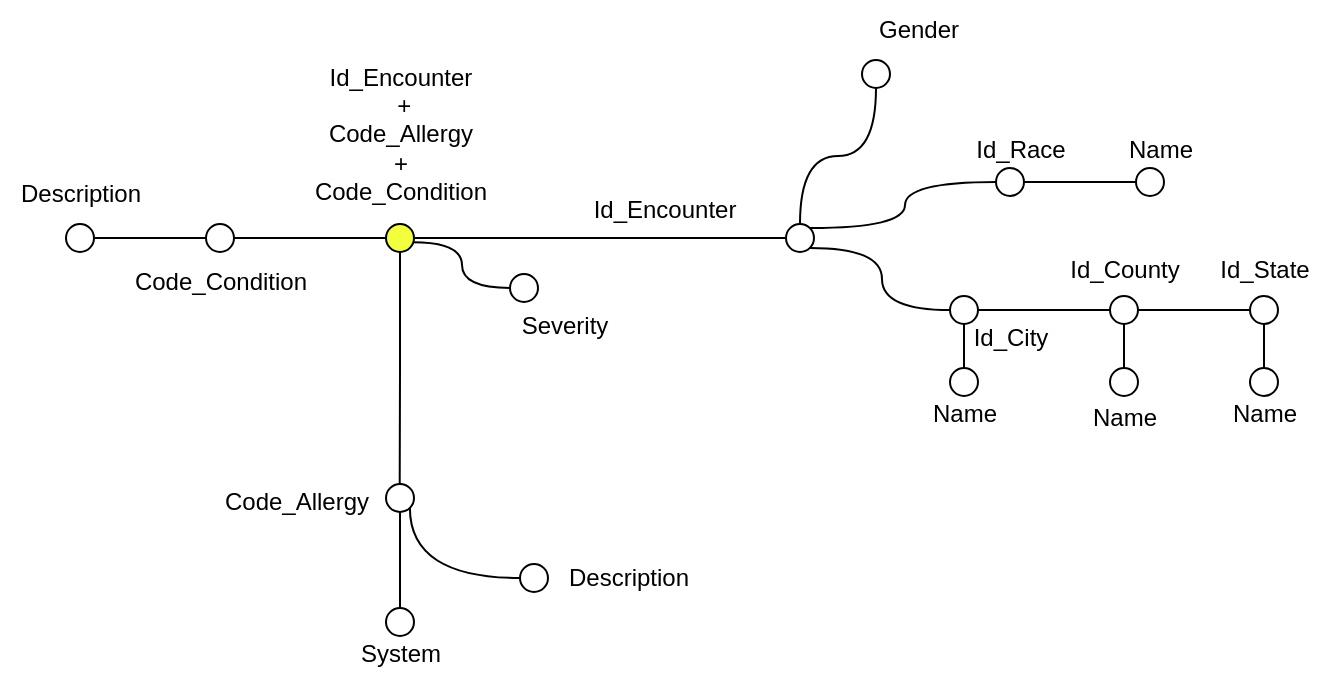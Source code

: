 <mxfile version="27.0.6">
  <diagram name="Pagina-1" id="MjmD_IaXs9w0uJnYDUd2">
    <mxGraphModel dx="1051" dy="716" grid="1" gridSize="10" guides="1" tooltips="1" connect="1" arrows="1" fold="1" page="1" pageScale="1" pageWidth="827" pageHeight="1169" math="0" shadow="0">
      <root>
        <mxCell id="0" />
        <mxCell id="1" parent="0" />
        <mxCell id="s2-n0YiJnFiH6ckJNYav-1" value="" style="edgeStyle=orthogonalEdgeStyle;rounded=0;orthogonalLoop=1;jettySize=auto;html=1;endArrow=none;startFill=0;" edge="1" parent="1" source="s2-n0YiJnFiH6ckJNYav-3" target="s2-n0YiJnFiH6ckJNYav-10">
          <mxGeometry relative="1" as="geometry" />
        </mxCell>
        <mxCell id="s2-n0YiJnFiH6ckJNYav-2" style="edgeStyle=orthogonalEdgeStyle;rounded=0;orthogonalLoop=1;jettySize=auto;html=1;exitX=0.968;exitY=0.648;exitDx=0;exitDy=0;entryX=0;entryY=0.5;entryDx=0;entryDy=0;exitPerimeter=0;endArrow=none;startFill=0;curved=1;" edge="1" parent="1" source="s2-n0YiJnFiH6ckJNYav-3" target="s2-n0YiJnFiH6ckJNYav-189">
          <mxGeometry relative="1" as="geometry" />
        </mxCell>
        <mxCell id="s2-n0YiJnFiH6ckJNYav-3" value="" style="ellipse;whiteSpace=wrap;html=1;aspect=fixed;fillColor=#F2FF3D;" vertex="1" parent="1">
          <mxGeometry x="293" y="842" width="14" height="14" as="geometry" />
        </mxCell>
        <mxCell id="s2-n0YiJnFiH6ckJNYav-4" value="Id_Encounter&lt;div&gt;&amp;nbsp;+&lt;div&gt;Code_Allergy&lt;/div&gt;&lt;div&gt;&lt;span style=&quot;background-color: transparent; color: light-dark(rgb(0, 0, 0), rgb(255, 255, 255));&quot;&gt;+&lt;/span&gt;&lt;/div&gt;&lt;div&gt;Code_Condition&lt;/div&gt;&lt;/div&gt;" style="text;html=1;align=center;verticalAlign=middle;resizable=0;points=[];autosize=1;strokeColor=none;fillColor=none;" vertex="1" parent="1">
          <mxGeometry x="245" y="752" width="110" height="90" as="geometry" />
        </mxCell>
        <mxCell id="s2-n0YiJnFiH6ckJNYav-218" style="edgeStyle=orthogonalEdgeStyle;rounded=0;orthogonalLoop=1;jettySize=auto;html=1;exitX=1;exitY=0;exitDx=0;exitDy=0;entryX=0;entryY=0.5;entryDx=0;entryDy=0;curved=1;endArrow=none;startFill=0;" edge="1" parent="1" source="s2-n0YiJnFiH6ckJNYav-10" target="s2-n0YiJnFiH6ckJNYav-180">
          <mxGeometry relative="1" as="geometry" />
        </mxCell>
        <mxCell id="s2-n0YiJnFiH6ckJNYav-219" style="edgeStyle=orthogonalEdgeStyle;rounded=0;orthogonalLoop=1;jettySize=auto;html=1;exitX=0.5;exitY=0;exitDx=0;exitDy=0;entryX=0.5;entryY=1;entryDx=0;entryDy=0;curved=1;endArrow=none;startFill=0;" edge="1" parent="1" source="s2-n0YiJnFiH6ckJNYav-10" target="s2-n0YiJnFiH6ckJNYav-137">
          <mxGeometry relative="1" as="geometry" />
        </mxCell>
        <mxCell id="s2-n0YiJnFiH6ckJNYav-10" value="" style="ellipse;whiteSpace=wrap;html=1;aspect=fixed;fillColor=#FFFFFF;" vertex="1" parent="1">
          <mxGeometry x="493" y="842" width="14" height="14" as="geometry" />
        </mxCell>
        <mxCell id="s2-n0YiJnFiH6ckJNYav-17" style="edgeStyle=orthogonalEdgeStyle;rounded=0;orthogonalLoop=1;jettySize=auto;html=1;exitX=1;exitY=0.5;exitDx=0;exitDy=0;entryX=0;entryY=0.5;entryDx=0;entryDy=0;endArrow=none;startFill=0;" edge="1" parent="1" source="s2-n0YiJnFiH6ckJNYav-18" target="s2-n0YiJnFiH6ckJNYav-3">
          <mxGeometry relative="1" as="geometry" />
        </mxCell>
        <mxCell id="s2-n0YiJnFiH6ckJNYav-18" value="" style="ellipse;whiteSpace=wrap;html=1;aspect=fixed;fillColor=#FFFFFF;" vertex="1" parent="1">
          <mxGeometry x="203" y="842" width="14" height="14" as="geometry" />
        </mxCell>
        <mxCell id="s2-n0YiJnFiH6ckJNYav-19" style="edgeStyle=orthogonalEdgeStyle;rounded=0;orthogonalLoop=1;jettySize=auto;html=1;exitX=0.5;exitY=1;exitDx=0;exitDy=0;entryX=0.5;entryY=0;entryDx=0;entryDy=0;endArrow=none;startFill=0;" edge="1" parent="1" source="s2-n0YiJnFiH6ckJNYav-21" target="s2-n0YiJnFiH6ckJNYav-198">
          <mxGeometry relative="1" as="geometry" />
        </mxCell>
        <mxCell id="s2-n0YiJnFiH6ckJNYav-21" value="" style="ellipse;whiteSpace=wrap;html=1;aspect=fixed;fillColor=#FFFFFF;" vertex="1" parent="1">
          <mxGeometry x="293" y="972" width="14" height="14" as="geometry" />
        </mxCell>
        <mxCell id="s2-n0YiJnFiH6ckJNYav-22" style="edgeStyle=orthogonalEdgeStyle;rounded=0;orthogonalLoop=1;jettySize=auto;html=1;exitX=0.5;exitY=1;exitDx=0;exitDy=0;entryX=0.496;entryY=-0.153;entryDx=0;entryDy=0;entryPerimeter=0;endArrow=none;startFill=0;" edge="1" parent="1" source="s2-n0YiJnFiH6ckJNYav-3">
          <mxGeometry relative="1" as="geometry">
            <mxPoint x="299.91" y="858.07" as="sourcePoint" />
            <mxPoint x="299.854" y="971.928" as="targetPoint" />
          </mxGeometry>
        </mxCell>
        <mxCell id="s2-n0YiJnFiH6ckJNYav-23" value="Code_Allergy" style="text;html=1;align=center;verticalAlign=middle;resizable=0;points=[];autosize=1;strokeColor=none;fillColor=none;" vertex="1" parent="1">
          <mxGeometry x="198" y="966" width="100" height="30" as="geometry" />
        </mxCell>
        <mxCell id="s2-n0YiJnFiH6ckJNYav-24" style="edgeStyle=orthogonalEdgeStyle;rounded=0;orthogonalLoop=1;jettySize=auto;html=1;exitX=0;exitY=0.5;exitDx=0;exitDy=0;entryX=1;entryY=1;entryDx=0;entryDy=0;endArrow=none;startFill=0;curved=1;" edge="1" parent="1" source="s2-n0YiJnFiH6ckJNYav-25" target="s2-n0YiJnFiH6ckJNYav-21">
          <mxGeometry relative="1" as="geometry" />
        </mxCell>
        <mxCell id="s2-n0YiJnFiH6ckJNYav-25" value="" style="ellipse;whiteSpace=wrap;html=1;aspect=fixed;fillColor=#FFFFFF;" vertex="1" parent="1">
          <mxGeometry x="360" y="1012" width="14" height="14" as="geometry" />
        </mxCell>
        <mxCell id="s2-n0YiJnFiH6ckJNYav-26" value="Description" style="text;html=1;align=center;verticalAlign=middle;resizable=0;points=[];autosize=1;strokeColor=none;fillColor=none;" vertex="1" parent="1">
          <mxGeometry x="374" y="1004" width="80" height="30" as="geometry" />
        </mxCell>
        <mxCell id="s2-n0YiJnFiH6ckJNYav-27" value="Code_Condition" style="text;html=1;align=center;verticalAlign=middle;resizable=0;points=[];autosize=1;strokeColor=none;fillColor=none;" vertex="1" parent="1">
          <mxGeometry x="155" y="856" width="110" height="30" as="geometry" />
        </mxCell>
        <mxCell id="s2-n0YiJnFiH6ckJNYav-28" style="edgeStyle=orthogonalEdgeStyle;rounded=0;orthogonalLoop=1;jettySize=auto;html=1;entryX=0;entryY=0.5;entryDx=0;entryDy=0;endArrow=none;startFill=0;" edge="1" parent="1" source="s2-n0YiJnFiH6ckJNYav-29" target="s2-n0YiJnFiH6ckJNYav-18">
          <mxGeometry relative="1" as="geometry" />
        </mxCell>
        <mxCell id="s2-n0YiJnFiH6ckJNYav-29" value="" style="ellipse;whiteSpace=wrap;html=1;aspect=fixed;fillColor=#FFFFFF;" vertex="1" parent="1">
          <mxGeometry x="133" y="842" width="14" height="14" as="geometry" />
        </mxCell>
        <mxCell id="s2-n0YiJnFiH6ckJNYav-30" value="Description" style="text;html=1;align=center;verticalAlign=middle;resizable=0;points=[];autosize=1;strokeColor=none;fillColor=none;" vertex="1" parent="1">
          <mxGeometry x="100" y="812" width="80" height="30" as="geometry" />
        </mxCell>
        <mxCell id="s2-n0YiJnFiH6ckJNYav-31" value="Id_Encounter" style="text;html=1;align=center;verticalAlign=middle;resizable=0;points=[];autosize=1;strokeColor=none;fillColor=none;" vertex="1" parent="1">
          <mxGeometry x="387" y="820" width="90" height="30" as="geometry" />
        </mxCell>
        <mxCell id="s2-n0YiJnFiH6ckJNYav-63" style="edgeStyle=orthogonalEdgeStyle;rounded=0;orthogonalLoop=1;jettySize=auto;html=1;exitX=1;exitY=0.5;exitDx=0;exitDy=0;entryX=0;entryY=0.5;entryDx=0;entryDy=0;endArrow=none;startFill=0;" edge="1" parent="1" source="s2-n0YiJnFiH6ckJNYav-64" target="s2-n0YiJnFiH6ckJNYav-88">
          <mxGeometry relative="1" as="geometry" />
        </mxCell>
        <mxCell id="s2-n0YiJnFiH6ckJNYav-64" value="" style="ellipse;whiteSpace=wrap;html=1;aspect=fixed;fillColor=#FFFFFF;" vertex="1" parent="1">
          <mxGeometry x="575" y="878" width="14" height="14" as="geometry" />
        </mxCell>
        <mxCell id="s2-n0YiJnFiH6ckJNYav-82" value="Id_City" style="text;html=1;align=center;verticalAlign=middle;resizable=0;points=[];autosize=1;strokeColor=none;fillColor=none;" vertex="1" parent="1">
          <mxGeometry x="575" y="884" width="60" height="30" as="geometry" />
        </mxCell>
        <mxCell id="s2-n0YiJnFiH6ckJNYav-83" style="edgeStyle=orthogonalEdgeStyle;rounded=0;orthogonalLoop=1;jettySize=auto;html=1;entryX=0.5;entryY=1;entryDx=0;entryDy=0;endArrow=none;startFill=0;" edge="1" parent="1" source="s2-n0YiJnFiH6ckJNYav-84" target="s2-n0YiJnFiH6ckJNYav-64">
          <mxGeometry relative="1" as="geometry" />
        </mxCell>
        <mxCell id="s2-n0YiJnFiH6ckJNYav-84" value="" style="ellipse;whiteSpace=wrap;html=1;aspect=fixed;fillColor=#FFFFFF;" vertex="1" parent="1">
          <mxGeometry x="575" y="914" width="14" height="14" as="geometry" />
        </mxCell>
        <mxCell id="s2-n0YiJnFiH6ckJNYav-85" value="Name" style="text;html=1;align=center;verticalAlign=middle;resizable=0;points=[];autosize=1;strokeColor=none;fillColor=none;" vertex="1" parent="1">
          <mxGeometry x="552" y="922" width="60" height="30" as="geometry" />
        </mxCell>
        <mxCell id="s2-n0YiJnFiH6ckJNYav-86" style="edgeStyle=orthogonalEdgeStyle;rounded=0;orthogonalLoop=1;jettySize=auto;html=1;exitX=0.5;exitY=1;exitDx=0;exitDy=0;entryX=0.5;entryY=0;entryDx=0;entryDy=0;endArrow=none;startFill=0;" edge="1" parent="1" source="s2-n0YiJnFiH6ckJNYav-88" target="s2-n0YiJnFiH6ckJNYav-90">
          <mxGeometry relative="1" as="geometry" />
        </mxCell>
        <mxCell id="s2-n0YiJnFiH6ckJNYav-87" style="edgeStyle=orthogonalEdgeStyle;rounded=0;orthogonalLoop=1;jettySize=auto;html=1;exitX=1;exitY=0.5;exitDx=0;exitDy=0;entryX=0;entryY=0.5;entryDx=0;entryDy=0;endArrow=none;startFill=0;" edge="1" parent="1" source="s2-n0YiJnFiH6ckJNYav-88" target="s2-n0YiJnFiH6ckJNYav-93">
          <mxGeometry relative="1" as="geometry" />
        </mxCell>
        <mxCell id="s2-n0YiJnFiH6ckJNYav-88" value="" style="ellipse;whiteSpace=wrap;html=1;aspect=fixed;fillColor=#FFFFFF;" vertex="1" parent="1">
          <mxGeometry x="655" y="878" width="14" height="14" as="geometry" />
        </mxCell>
        <mxCell id="s2-n0YiJnFiH6ckJNYav-89" value="Id_County" style="text;html=1;align=center;verticalAlign=middle;resizable=0;points=[];autosize=1;strokeColor=none;fillColor=none;" vertex="1" parent="1">
          <mxGeometry x="622" y="850" width="80" height="30" as="geometry" />
        </mxCell>
        <mxCell id="s2-n0YiJnFiH6ckJNYav-90" value="" style="ellipse;whiteSpace=wrap;html=1;aspect=fixed;fillColor=#FFFFFF;" vertex="1" parent="1">
          <mxGeometry x="655" y="914" width="14" height="14" as="geometry" />
        </mxCell>
        <mxCell id="s2-n0YiJnFiH6ckJNYav-91" value="Name" style="text;html=1;align=center;verticalAlign=middle;resizable=0;points=[];autosize=1;strokeColor=none;fillColor=none;" vertex="1" parent="1">
          <mxGeometry x="632" y="924" width="60" height="30" as="geometry" />
        </mxCell>
        <mxCell id="s2-n0YiJnFiH6ckJNYav-92" style="edgeStyle=orthogonalEdgeStyle;rounded=0;orthogonalLoop=1;jettySize=auto;html=1;exitX=0.5;exitY=1;exitDx=0;exitDy=0;entryX=0.5;entryY=0;entryDx=0;entryDy=0;endArrow=none;startFill=0;" edge="1" parent="1" source="s2-n0YiJnFiH6ckJNYav-93" target="s2-n0YiJnFiH6ckJNYav-95">
          <mxGeometry relative="1" as="geometry" />
        </mxCell>
        <mxCell id="s2-n0YiJnFiH6ckJNYav-93" value="" style="ellipse;whiteSpace=wrap;html=1;aspect=fixed;fillColor=#FFFFFF;" vertex="1" parent="1">
          <mxGeometry x="725" y="878" width="14" height="14" as="geometry" />
        </mxCell>
        <mxCell id="s2-n0YiJnFiH6ckJNYav-94" value="Id_State" style="text;html=1;align=center;verticalAlign=middle;resizable=0;points=[];autosize=1;strokeColor=none;fillColor=none;" vertex="1" parent="1">
          <mxGeometry x="697" y="850" width="70" height="30" as="geometry" />
        </mxCell>
        <mxCell id="s2-n0YiJnFiH6ckJNYav-95" value="" style="ellipse;whiteSpace=wrap;html=1;aspect=fixed;fillColor=#FFFFFF;" vertex="1" parent="1">
          <mxGeometry x="725" y="914" width="14" height="14" as="geometry" />
        </mxCell>
        <mxCell id="s2-n0YiJnFiH6ckJNYav-96" value="Name" style="text;html=1;align=center;verticalAlign=middle;resizable=0;points=[];autosize=1;strokeColor=none;fillColor=none;" vertex="1" parent="1">
          <mxGeometry x="702" y="922" width="60" height="30" as="geometry" />
        </mxCell>
        <mxCell id="s2-n0YiJnFiH6ckJNYav-137" value="" style="ellipse;whiteSpace=wrap;html=1;aspect=fixed;fillColor=#FFFFFF;" vertex="1" parent="1">
          <mxGeometry x="531" y="760" width="14" height="14" as="geometry" />
        </mxCell>
        <mxCell id="s2-n0YiJnFiH6ckJNYav-140" value="Gender" style="text;html=1;align=center;verticalAlign=middle;resizable=0;points=[];autosize=1;strokeColor=none;fillColor=none;" vertex="1" parent="1">
          <mxGeometry x="529" y="730" width="60" height="30" as="geometry" />
        </mxCell>
        <mxCell id="s2-n0YiJnFiH6ckJNYav-179" style="edgeStyle=orthogonalEdgeStyle;rounded=0;orthogonalLoop=1;jettySize=auto;html=1;exitX=1;exitY=0.5;exitDx=0;exitDy=0;entryX=0;entryY=0.5;entryDx=0;entryDy=0;endArrow=none;startFill=0;" edge="1" parent="1" source="s2-n0YiJnFiH6ckJNYav-180" target="s2-n0YiJnFiH6ckJNYav-181">
          <mxGeometry relative="1" as="geometry" />
        </mxCell>
        <mxCell id="s2-n0YiJnFiH6ckJNYav-180" value="" style="ellipse;whiteSpace=wrap;html=1;aspect=fixed;fillColor=#FFFFFF;" vertex="1" parent="1">
          <mxGeometry x="598" y="814" width="14" height="14" as="geometry" />
        </mxCell>
        <mxCell id="s2-n0YiJnFiH6ckJNYav-181" value="" style="ellipse;whiteSpace=wrap;html=1;aspect=fixed;fillColor=#FFFFFF;" vertex="1" parent="1">
          <mxGeometry x="668" y="814" width="14" height="14" as="geometry" />
        </mxCell>
        <mxCell id="s2-n0YiJnFiH6ckJNYav-185" value="Id_Race" style="text;html=1;align=center;verticalAlign=middle;resizable=0;points=[];autosize=1;strokeColor=none;fillColor=none;" vertex="1" parent="1">
          <mxGeometry x="575" y="790" width="70" height="30" as="geometry" />
        </mxCell>
        <mxCell id="s2-n0YiJnFiH6ckJNYav-186" value="Name" style="text;html=1;align=center;verticalAlign=middle;resizable=0;points=[];autosize=1;strokeColor=none;fillColor=none;" vertex="1" parent="1">
          <mxGeometry x="650" y="790" width="60" height="30" as="geometry" />
        </mxCell>
        <mxCell id="s2-n0YiJnFiH6ckJNYav-189" value="" style="ellipse;whiteSpace=wrap;html=1;aspect=fixed;fillColor=#FFFFFF;" vertex="1" parent="1">
          <mxGeometry x="355" y="867" width="14" height="14" as="geometry" />
        </mxCell>
        <mxCell id="s2-n0YiJnFiH6ckJNYav-190" value="Severity" style="text;html=1;align=center;verticalAlign=middle;resizable=0;points=[];autosize=1;strokeColor=none;fillColor=none;" vertex="1" parent="1">
          <mxGeometry x="347" y="878" width="70" height="30" as="geometry" />
        </mxCell>
        <mxCell id="s2-n0YiJnFiH6ckJNYav-198" value="" style="ellipse;whiteSpace=wrap;html=1;aspect=fixed;fillColor=#FFFFFF;" vertex="1" parent="1">
          <mxGeometry x="293" y="1034" width="14" height="14" as="geometry" />
        </mxCell>
        <mxCell id="s2-n0YiJnFiH6ckJNYav-199" value="System" style="text;html=1;align=center;verticalAlign=middle;resizable=0;points=[];autosize=1;strokeColor=none;fillColor=none;" vertex="1" parent="1">
          <mxGeometry x="270" y="1042" width="60" height="30" as="geometry" />
        </mxCell>
        <mxCell id="s2-n0YiJnFiH6ckJNYav-217" style="edgeStyle=orthogonalEdgeStyle;rounded=0;orthogonalLoop=1;jettySize=auto;html=1;exitX=1;exitY=1;exitDx=0;exitDy=0;entryX=0;entryY=0.5;entryDx=0;entryDy=0;curved=1;endArrow=none;startFill=0;" edge="1" parent="1" source="s2-n0YiJnFiH6ckJNYav-10" target="s2-n0YiJnFiH6ckJNYav-64">
          <mxGeometry relative="1" as="geometry" />
        </mxCell>
      </root>
    </mxGraphModel>
  </diagram>
</mxfile>
